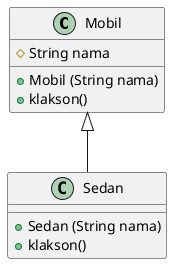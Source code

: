 @startuml
class Mobil {
    # String nama
    + Mobil (String nama)
    + klakson()
}

class Sedan {
    + Sedan (String nama)
    + klakson()
}

Mobil <|-- Sedan
@enduml
